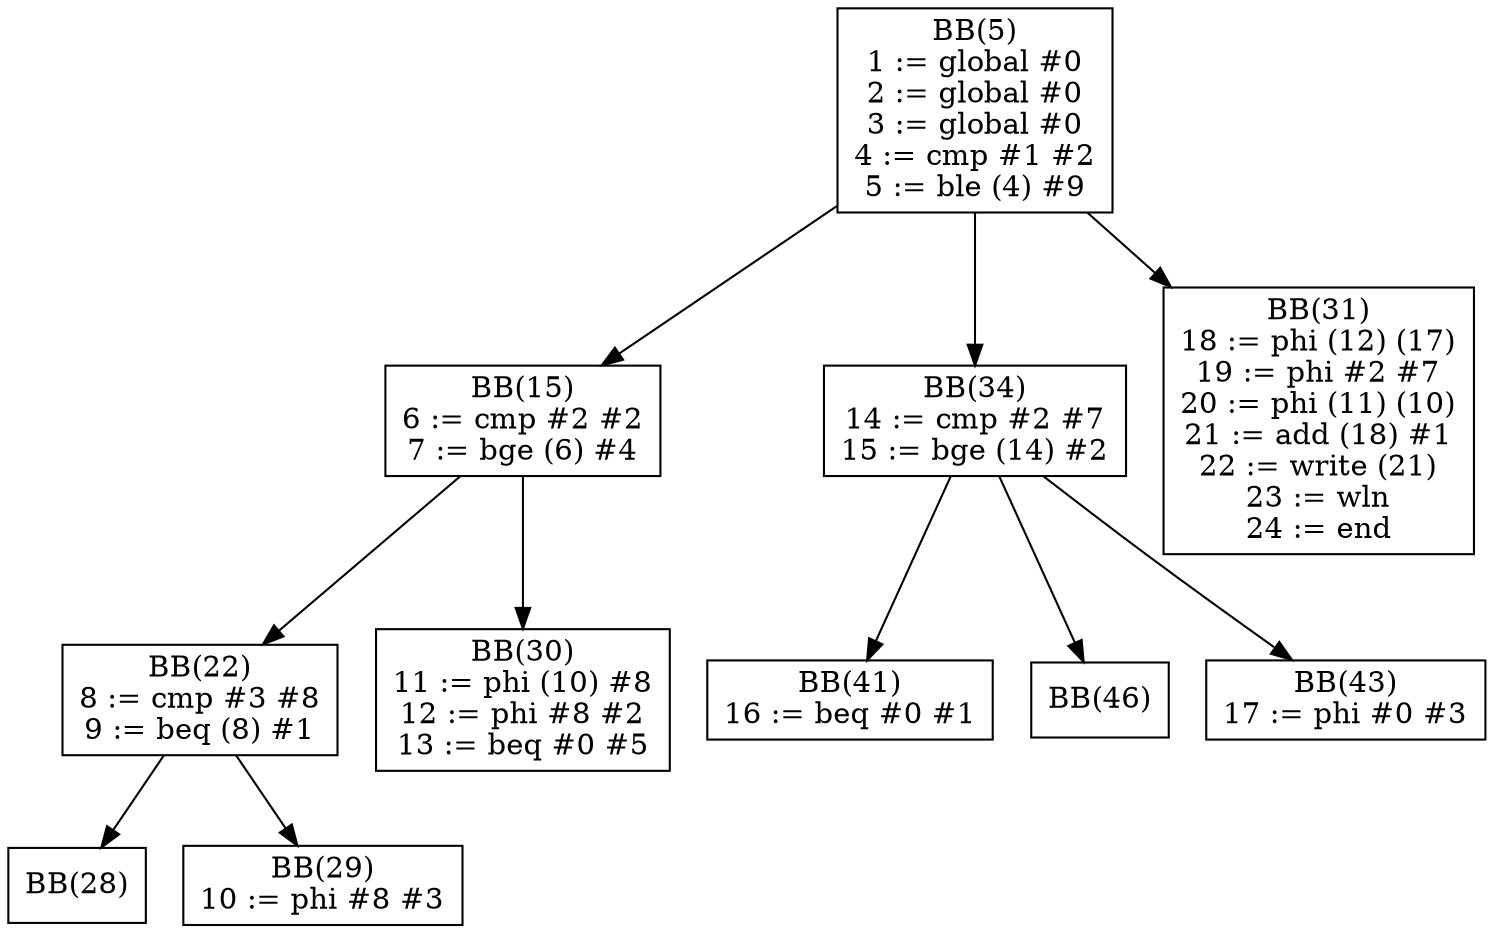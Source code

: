 digraph dom {
BB5[shape = box, label = "BB(5)\n" + "1 := global #0\n" + "2 := global #0\n" + "3 := global #0\n" + "4 := cmp #1 #2\n" + "5 := ble (4) #9\n"];
BB15[shape = box, label = "BB(15)\n" + "6 := cmp #2 #2\n" + "7 := bge (6) #4\n"];
BB34[shape = box, label = "BB(34)\n" + "14 := cmp #2 #7\n" + "15 := bge (14) #2\n"];
BB31[shape = box, label = "BB(31)\n" + "18 := phi (12) (17)\n" + "19 := phi #2 #7\n" + "20 := phi (11) (10)\n" + "21 := add (18) #1\n" + "22 := write (21)\n" + "23 := wln\n" + "24 := end\n"];
BB22[shape = box, label = "BB(22)\n" + "8 := cmp #3 #8\n" + "9 := beq (8) #1\n"];
BB30[shape = box, label = "BB(30)\n" + "11 := phi (10) #8\n" + "12 := phi #8 #2\n" + "13 := beq #0 #5\n"];
BB41[shape = box, label = "BB(41)\n" + "16 := beq #0 #1\n"];
BB46[shape = box, label = "BB(46)\n"];
BB43[shape = box, label = "BB(43)\n" + "17 := phi #0 #3\n"];
BB28[shape = box, label = "BB(28)\n"];
BB29[shape = box, label = "BB(29)\n" + "10 := phi #8 #3\n"];
BB5 -> BB15;
BB5 -> BB34;
BB5 -> BB31;
BB15 -> BB22;
BB15 -> BB30;
BB34 -> BB41;
BB34 -> BB46;
BB34 -> BB43;
BB22 -> BB28;
BB22 -> BB29;
}
